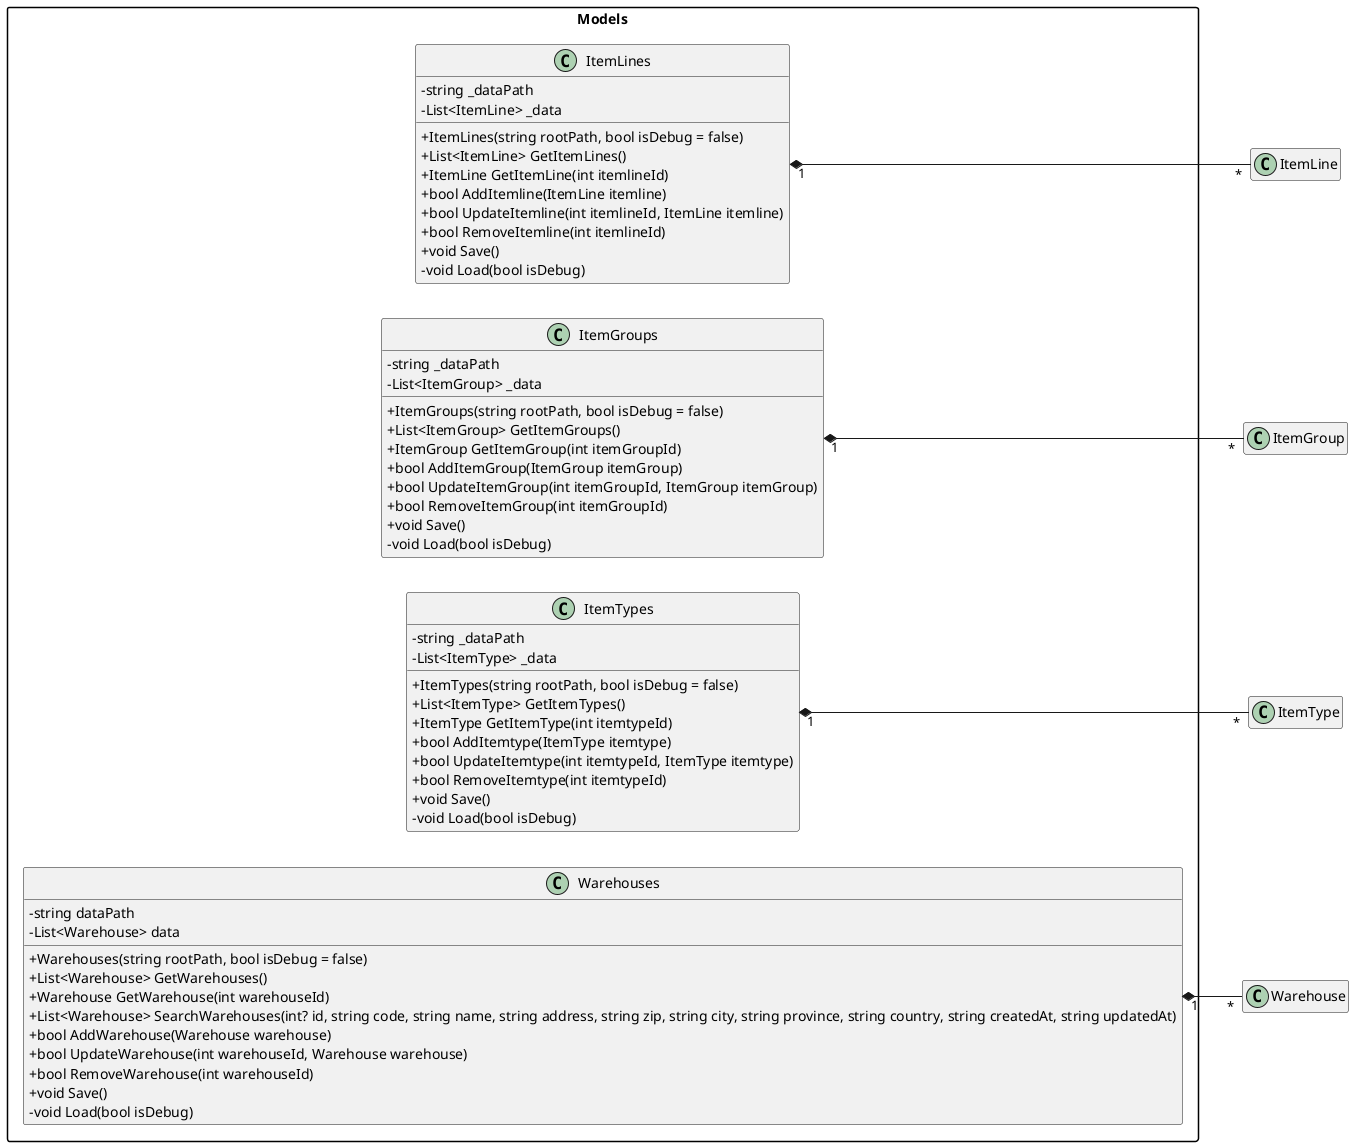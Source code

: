 @startuml

skinparam classAttributeIconSize 0
left to right direction
hide empty members
skinparam packageStyle rectangle

package "Models" {
  class ItemLines {
    + ItemLines(string rootPath, bool isDebug = false)
    + List<ItemLine> GetItemLines()
    + ItemLine GetItemLine(int itemlineId)
    + bool AddItemline(ItemLine itemline)
    + bool UpdateItemline(int itemlineId, ItemLine itemline)
    + bool RemoveItemline(int itemlineId)
    + void Save()
    - void Load(bool isDebug)
    - string _dataPath
    - List<ItemLine> _data
  }

  class ItemGroups {
    + ItemGroups(string rootPath, bool isDebug = false)
    + List<ItemGroup> GetItemGroups()
    + ItemGroup GetItemGroup(int itemGroupId)
    + bool AddItemGroup(ItemGroup itemGroup)
    + bool UpdateItemGroup(int itemGroupId, ItemGroup itemGroup)
    + bool RemoveItemGroup(int itemGroupId)
    + void Save()
    - void Load(bool isDebug)
    - string _dataPath
    - List<ItemGroup> _data
  }

  class ItemTypes {
    + ItemTypes(string rootPath, bool isDebug = false)
    + List<ItemType> GetItemTypes()
    + ItemType GetItemType(int itemtypeId)
    + bool AddItemtype(ItemType itemtype)
    + bool UpdateItemtype(int itemtypeId, ItemType itemtype)
    + bool RemoveItemtype(int itemtypeId)
    + void Save()
    - void Load(bool isDebug)
    - string _dataPath
    - List<ItemType> _data
  }

  class Warehouses {
    + Warehouses(string rootPath, bool isDebug = false)
    + List<Warehouse> GetWarehouses()
    + Warehouse GetWarehouse(int warehouseId)
    + List<Warehouse> SearchWarehouses(int? id, string code, string name, string address, string zip, string city, string province, string country, string createdAt, string updatedAt)
    + bool AddWarehouse(Warehouse warehouse)
    + bool UpdateWarehouse(int warehouseId, Warehouse warehouse)
    + bool RemoveWarehouse(int warehouseId)
    + void Save()
    - void Load(bool isDebug)
    - string dataPath
    - List<Warehouse> data
  }
}


ItemLines "1" *-- "*" ItemLine
ItemGroups "1" *-- "*" ItemGroup
ItemTypes "1" *-- "*" ItemType
Warehouses "1" *-- "*" Warehouse

@enduml